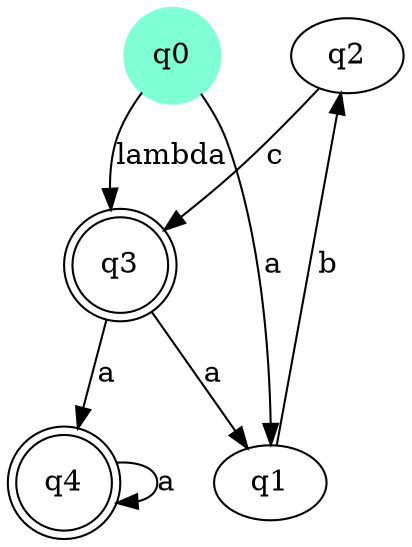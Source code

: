 // FSM
digraph {
	q2
	q1
	node [shape=doublecircle]
	q3
	q4
	node [color=aquamarine shape=circle style=filled]
	q0
	node [shape=circle]
	q0 -> q1 [label=a]
	q0 -> q3 [label=lambda]
	q1 -> q2 [label=b]
	q2 -> q3 [label=c]
	q3 -> q1 [label=a]
	q3 -> q4 [label=a]
	q4 -> q4 [label=a]
}

